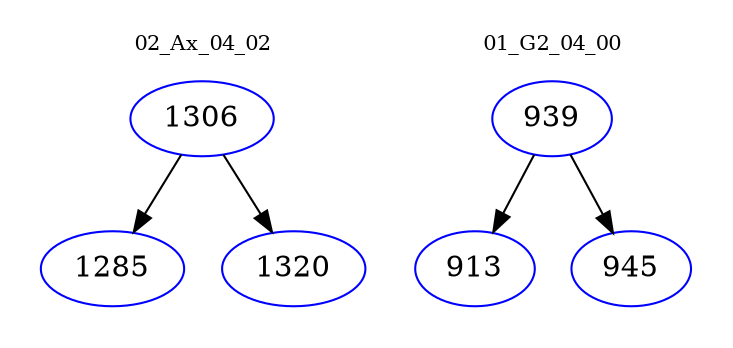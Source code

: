 digraph{
subgraph cluster_0 {
color = white
label = "02_Ax_04_02";
fontsize=10;
T0_1306 [label="1306", color="blue"]
T0_1306 -> T0_1285 [color="black"]
T0_1285 [label="1285", color="blue"]
T0_1306 -> T0_1320 [color="black"]
T0_1320 [label="1320", color="blue"]
}
subgraph cluster_1 {
color = white
label = "01_G2_04_00";
fontsize=10;
T1_939 [label="939", color="blue"]
T1_939 -> T1_913 [color="black"]
T1_913 [label="913", color="blue"]
T1_939 -> T1_945 [color="black"]
T1_945 [label="945", color="blue"]
}
}
